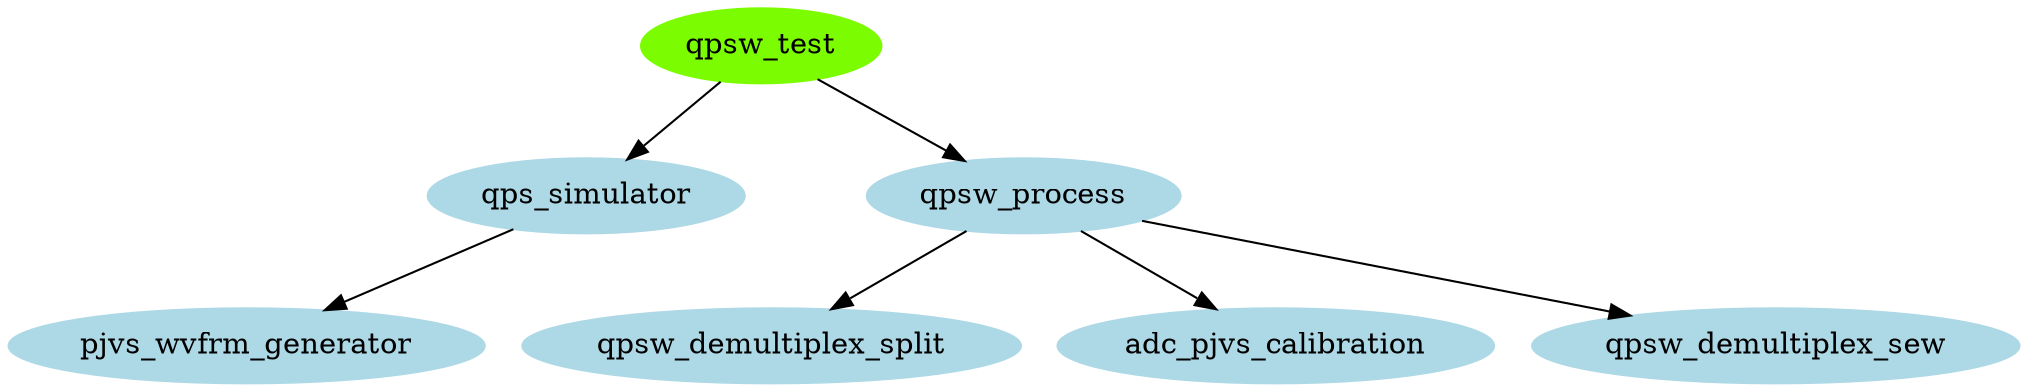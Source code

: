 /* Generated by mDepGen */
digraph dep {
node [shape = oval];
/* start of shape definitions */
"qpsw_test" [color=lawngreen, style=filled];
"qps_simulator" [color=lightblue, style=filled];
"qpsw_process" [color=lightblue, style=filled];
"pjvs_wvfrm_generator" [color=lightblue, style=filled];
"qpsw_demultiplex_split" [color=lightblue, style=filled];
"adc_pjvs_calibration" [color=lightblue, style=filled];
"qpsw_demultiplex_sew" [color=lightblue, style=filled];
/* end of shape definitions */
"qpsw_test" -> "qps_simulator" ;
"qps_simulator" -> "pjvs_wvfrm_generator" ;
"qpsw_test" -> "qpsw_process" ;
"qpsw_process" -> "qpsw_demultiplex_split" ;
"qpsw_process" -> "adc_pjvs_calibration" ;
"qpsw_process" -> "qpsw_demultiplex_sew" ;
}
